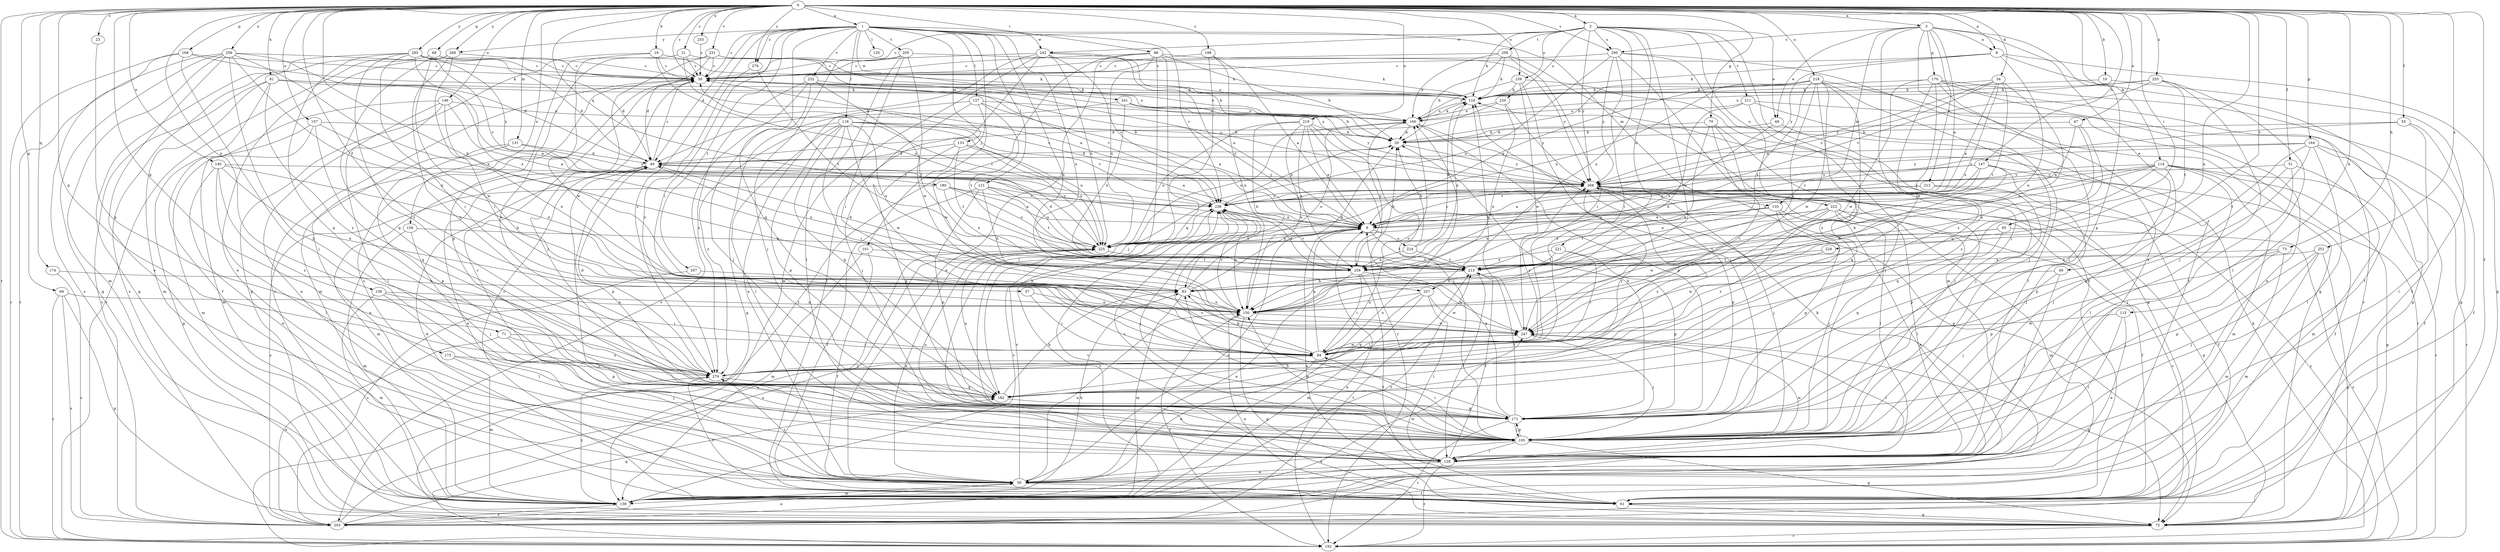 strict digraph  {
0;
1;
2;
3;
8;
9;
10;
19;
20;
21;
23;
30;
34;
40;
47;
48;
49;
50;
51;
55;
57;
61;
68;
69;
70;
71;
72;
73;
81;
83;
85;
88;
94;
101;
105;
114;
115;
116;
118;
120;
121;
127;
128;
131;
133;
135;
138;
139;
140;
146;
147;
150;
156;
157;
159;
160;
164;
168;
170;
171;
173;
174;
180;
182;
192;
198;
200;
203;
205;
207;
209;
211;
212;
213;
218;
219;
220;
221;
222;
224;
225;
226;
231;
232;
236;
241;
242;
247;
251;
253;
255;
256;
257;
258;
265;
266;
268;
276;
279;
0 -> 1  [label=a];
0 -> 2  [label=a];
0 -> 3  [label=a];
0 -> 8  [label=a];
0 -> 10  [label=b];
0 -> 19  [label=b];
0 -> 21  [label=c];
0 -> 23  [label=c];
0 -> 30  [label=c];
0 -> 34  [label=d];
0 -> 47  [label=e];
0 -> 51  [label=f];
0 -> 55  [label=f];
0 -> 57  [label=f];
0 -> 61  [label=f];
0 -> 68  [label=g];
0 -> 69  [label=g];
0 -> 70  [label=g];
0 -> 71  [label=g];
0 -> 73  [label=h];
0 -> 81  [label=h];
0 -> 83  [label=h];
0 -> 85  [label=i];
0 -> 88  [label=i];
0 -> 114  [label=k];
0 -> 115  [label=k];
0 -> 131  [label=m];
0 -> 139  [label=n];
0 -> 140  [label=n];
0 -> 146  [label=n];
0 -> 147  [label=n];
0 -> 150  [label=n];
0 -> 156  [label=o];
0 -> 157  [label=o];
0 -> 159  [label=o];
0 -> 164  [label=p];
0 -> 168  [label=p];
0 -> 173  [label=q];
0 -> 174  [label=q];
0 -> 180  [label=q];
0 -> 192  [label=r];
0 -> 198  [label=s];
0 -> 200  [label=s];
0 -> 218  [label=u];
0 -> 219  [label=u];
0 -> 226  [label=v];
0 -> 231  [label=v];
0 -> 251  [label=x];
0 -> 253  [label=x];
0 -> 255  [label=x];
0 -> 256  [label=x];
0 -> 265  [label=y];
0 -> 266  [label=y];
0 -> 276  [label=z];
1 -> 30  [label=c];
1 -> 40  [label=d];
1 -> 94  [label=i];
1 -> 101  [label=j];
1 -> 118  [label=l];
1 -> 120  [label=l];
1 -> 121  [label=l];
1 -> 127  [label=l];
1 -> 133  [label=m];
1 -> 135  [label=m];
1 -> 150  [label=n];
1 -> 182  [label=q];
1 -> 205  [label=t];
1 -> 207  [label=t];
1 -> 232  [label=v];
1 -> 236  [label=v];
1 -> 241  [label=w];
1 -> 242  [label=w];
1 -> 257  [label=x];
1 -> 266  [label=y];
1 -> 276  [label=z];
1 -> 279  [label=z];
2 -> 30  [label=c];
2 -> 48  [label=e];
2 -> 105  [label=j];
2 -> 116  [label=k];
2 -> 159  [label=o];
2 -> 200  [label=s];
2 -> 209  [label=t];
2 -> 211  [label=t];
2 -> 220  [label=u];
2 -> 221  [label=u];
2 -> 222  [label=u];
2 -> 242  [label=w];
2 -> 247  [label=w];
2 -> 257  [label=x];
2 -> 268  [label=y];
3 -> 8  [label=a];
3 -> 9  [label=a];
3 -> 48  [label=e];
3 -> 49  [label=e];
3 -> 50  [label=e];
3 -> 94  [label=i];
3 -> 135  [label=m];
3 -> 170  [label=p];
3 -> 171  [label=p];
3 -> 200  [label=s];
3 -> 212  [label=t];
8 -> 30  [label=c];
8 -> 61  [label=f];
8 -> 72  [label=g];
8 -> 116  [label=k];
8 -> 150  [label=n];
8 -> 268  [label=y];
9 -> 30  [label=c];
9 -> 50  [label=e];
9 -> 213  [label=t];
9 -> 224  [label=u];
9 -> 225  [label=u];
9 -> 268  [label=y];
10 -> 61  [label=f];
10 -> 116  [label=k];
19 -> 30  [label=c];
19 -> 72  [label=g];
19 -> 116  [label=k];
19 -> 225  [label=u];
19 -> 247  [label=w];
20 -> 40  [label=d];
20 -> 268  [label=y];
21 -> 9  [label=a];
21 -> 30  [label=c];
21 -> 116  [label=k];
21 -> 171  [label=p];
23 -> 182  [label=q];
30 -> 116  [label=k];
30 -> 138  [label=m];
30 -> 160  [label=o];
34 -> 9  [label=a];
34 -> 116  [label=k];
34 -> 150  [label=n];
34 -> 213  [label=t];
34 -> 236  [label=v];
34 -> 258  [label=x];
34 -> 268  [label=y];
40 -> 30  [label=c];
40 -> 50  [label=e];
40 -> 105  [label=j];
40 -> 138  [label=m];
40 -> 171  [label=p];
40 -> 258  [label=x];
40 -> 268  [label=y];
47 -> 9  [label=a];
47 -> 20  [label=b];
47 -> 150  [label=n];
47 -> 279  [label=z];
48 -> 20  [label=b];
48 -> 105  [label=j];
48 -> 258  [label=x];
49 -> 83  [label=h];
49 -> 105  [label=j];
49 -> 128  [label=l];
50 -> 30  [label=c];
50 -> 61  [label=f];
50 -> 138  [label=m];
50 -> 150  [label=n];
50 -> 236  [label=v];
50 -> 279  [label=z];
51 -> 105  [label=j];
51 -> 138  [label=m];
51 -> 171  [label=p];
51 -> 268  [label=y];
55 -> 20  [label=b];
55 -> 61  [label=f];
55 -> 128  [label=l];
55 -> 236  [label=v];
57 -> 94  [label=i];
57 -> 150  [label=n];
61 -> 9  [label=a];
61 -> 30  [label=c];
61 -> 40  [label=d];
61 -> 72  [label=g];
61 -> 236  [label=v];
68 -> 30  [label=c];
68 -> 40  [label=d];
68 -> 192  [label=r];
68 -> 203  [label=s];
68 -> 247  [label=w];
69 -> 72  [label=g];
69 -> 150  [label=n];
69 -> 192  [label=r];
69 -> 203  [label=s];
70 -> 20  [label=b];
70 -> 94  [label=i];
70 -> 105  [label=j];
70 -> 150  [label=n];
70 -> 182  [label=q];
71 -> 94  [label=i];
71 -> 171  [label=p];
71 -> 203  [label=s];
71 -> 279  [label=z];
72 -> 150  [label=n];
72 -> 192  [label=r];
73 -> 105  [label=j];
73 -> 138  [label=m];
73 -> 171  [label=p];
73 -> 258  [label=x];
81 -> 9  [label=a];
81 -> 61  [label=f];
81 -> 116  [label=k];
81 -> 138  [label=m];
81 -> 160  [label=o];
81 -> 203  [label=s];
81 -> 279  [label=z];
83 -> 20  [label=b];
83 -> 138  [label=m];
83 -> 150  [label=n];
83 -> 160  [label=o];
85 -> 182  [label=q];
85 -> 192  [label=r];
85 -> 213  [label=t];
85 -> 225  [label=u];
88 -> 20  [label=b];
88 -> 30  [label=c];
88 -> 50  [label=e];
88 -> 105  [label=j];
88 -> 128  [label=l];
88 -> 192  [label=r];
88 -> 225  [label=u];
88 -> 268  [label=y];
94 -> 9  [label=a];
94 -> 50  [label=e];
94 -> 83  [label=h];
94 -> 160  [label=o];
94 -> 247  [label=w];
94 -> 268  [label=y];
94 -> 279  [label=z];
101 -> 61  [label=f];
101 -> 138  [label=m];
101 -> 213  [label=t];
105 -> 50  [label=e];
105 -> 72  [label=g];
105 -> 83  [label=h];
105 -> 94  [label=i];
105 -> 128  [label=l];
105 -> 150  [label=n];
105 -> 171  [label=p];
105 -> 225  [label=u];
114 -> 9  [label=a];
114 -> 72  [label=g];
114 -> 83  [label=h];
114 -> 105  [label=j];
114 -> 128  [label=l];
114 -> 138  [label=m];
114 -> 182  [label=q];
114 -> 192  [label=r];
114 -> 236  [label=v];
114 -> 268  [label=y];
115 -> 50  [label=e];
115 -> 128  [label=l];
115 -> 247  [label=w];
116 -> 160  [label=o];
116 -> 258  [label=x];
118 -> 20  [label=b];
118 -> 94  [label=i];
118 -> 128  [label=l];
118 -> 171  [label=p];
118 -> 182  [label=q];
118 -> 225  [label=u];
118 -> 236  [label=v];
118 -> 247  [label=w];
118 -> 258  [label=x];
118 -> 279  [label=z];
121 -> 61  [label=f];
121 -> 83  [label=h];
121 -> 171  [label=p];
121 -> 213  [label=t];
121 -> 225  [label=u];
121 -> 236  [label=v];
127 -> 9  [label=a];
127 -> 50  [label=e];
127 -> 105  [label=j];
127 -> 160  [label=o];
127 -> 213  [label=t];
127 -> 247  [label=w];
128 -> 30  [label=c];
128 -> 50  [label=e];
128 -> 192  [label=r];
128 -> 213  [label=t];
128 -> 236  [label=v];
128 -> 247  [label=w];
131 -> 40  [label=d];
131 -> 50  [label=e];
131 -> 171  [label=p];
131 -> 268  [label=y];
133 -> 9  [label=a];
133 -> 40  [label=d];
133 -> 171  [label=p];
133 -> 213  [label=t];
133 -> 225  [label=u];
135 -> 9  [label=a];
135 -> 50  [label=e];
135 -> 105  [label=j];
135 -> 171  [label=p];
135 -> 213  [label=t];
135 -> 258  [label=x];
138 -> 30  [label=c];
138 -> 83  [label=h];
138 -> 160  [label=o];
138 -> 203  [label=s];
138 -> 213  [label=t];
138 -> 236  [label=v];
138 -> 247  [label=w];
138 -> 279  [label=z];
139 -> 94  [label=i];
139 -> 128  [label=l];
139 -> 138  [label=m];
139 -> 150  [label=n];
140 -> 50  [label=e];
140 -> 83  [label=h];
140 -> 128  [label=l];
140 -> 150  [label=n];
140 -> 268  [label=y];
140 -> 279  [label=z];
146 -> 9  [label=a];
146 -> 50  [label=e];
146 -> 128  [label=l];
146 -> 138  [label=m];
146 -> 150  [label=n];
146 -> 160  [label=o];
147 -> 9  [label=a];
147 -> 61  [label=f];
147 -> 105  [label=j];
147 -> 150  [label=n];
147 -> 225  [label=u];
147 -> 236  [label=v];
147 -> 268  [label=y];
150 -> 72  [label=g];
150 -> 192  [label=r];
150 -> 236  [label=v];
150 -> 247  [label=w];
156 -> 105  [label=j];
156 -> 138  [label=m];
156 -> 225  [label=u];
157 -> 20  [label=b];
157 -> 72  [label=g];
157 -> 138  [label=m];
157 -> 150  [label=n];
157 -> 182  [label=q];
159 -> 72  [label=g];
159 -> 105  [label=j];
159 -> 116  [label=k];
159 -> 160  [label=o];
159 -> 247  [label=w];
160 -> 20  [label=b];
160 -> 72  [label=g];
160 -> 116  [label=k];
160 -> 171  [label=p];
160 -> 225  [label=u];
160 -> 258  [label=x];
164 -> 40  [label=d];
164 -> 61  [label=f];
164 -> 128  [label=l];
164 -> 171  [label=p];
164 -> 192  [label=r];
164 -> 213  [label=t];
164 -> 268  [label=y];
168 -> 30  [label=c];
168 -> 105  [label=j];
168 -> 116  [label=k];
168 -> 192  [label=r];
168 -> 203  [label=s];
170 -> 50  [label=e];
170 -> 72  [label=g];
170 -> 105  [label=j];
170 -> 116  [label=k];
170 -> 182  [label=q];
170 -> 203  [label=s];
170 -> 247  [label=w];
170 -> 279  [label=z];
171 -> 9  [label=a];
171 -> 20  [label=b];
171 -> 105  [label=j];
171 -> 192  [label=r];
171 -> 213  [label=t];
171 -> 236  [label=v];
173 -> 105  [label=j];
173 -> 138  [label=m];
173 -> 279  [label=z];
174 -> 83  [label=h];
174 -> 203  [label=s];
180 -> 9  [label=a];
180 -> 203  [label=s];
180 -> 225  [label=u];
180 -> 236  [label=v];
180 -> 258  [label=x];
182 -> 83  [label=h];
182 -> 171  [label=p];
182 -> 225  [label=u];
182 -> 268  [label=y];
192 -> 9  [label=a];
192 -> 116  [label=k];
192 -> 225  [label=u];
192 -> 268  [label=y];
198 -> 9  [label=a];
198 -> 30  [label=c];
198 -> 150  [label=n];
198 -> 182  [label=q];
200 -> 30  [label=c];
200 -> 61  [label=f];
200 -> 72  [label=g];
200 -> 94  [label=i];
200 -> 138  [label=m];
200 -> 225  [label=u];
200 -> 268  [label=y];
203 -> 50  [label=e];
203 -> 116  [label=k];
203 -> 182  [label=q];
203 -> 213  [label=t];
203 -> 225  [label=u];
205 -> 30  [label=c];
205 -> 94  [label=i];
205 -> 105  [label=j];
205 -> 116  [label=k];
205 -> 128  [label=l];
205 -> 247  [label=w];
207 -> 83  [label=h];
207 -> 203  [label=s];
209 -> 20  [label=b];
209 -> 30  [label=c];
209 -> 61  [label=f];
209 -> 94  [label=i];
209 -> 116  [label=k];
209 -> 160  [label=o];
211 -> 105  [label=j];
211 -> 128  [label=l];
211 -> 150  [label=n];
211 -> 160  [label=o];
211 -> 192  [label=r];
212 -> 9  [label=a];
212 -> 61  [label=f];
212 -> 171  [label=p];
212 -> 236  [label=v];
213 -> 83  [label=h];
213 -> 128  [label=l];
218 -> 9  [label=a];
218 -> 20  [label=b];
218 -> 72  [label=g];
218 -> 94  [label=i];
218 -> 105  [label=j];
218 -> 116  [label=k];
218 -> 150  [label=n];
218 -> 213  [label=t];
218 -> 225  [label=u];
218 -> 247  [label=w];
218 -> 279  [label=z];
219 -> 9  [label=a];
219 -> 20  [label=b];
219 -> 83  [label=h];
219 -> 105  [label=j];
219 -> 150  [label=n];
219 -> 192  [label=r];
219 -> 225  [label=u];
219 -> 258  [label=x];
220 -> 40  [label=d];
220 -> 150  [label=n];
220 -> 160  [label=o];
220 -> 268  [label=y];
221 -> 94  [label=i];
221 -> 171  [label=p];
221 -> 213  [label=t];
221 -> 258  [label=x];
222 -> 9  [label=a];
222 -> 61  [label=f];
222 -> 128  [label=l];
222 -> 138  [label=m];
222 -> 203  [label=s];
222 -> 225  [label=u];
222 -> 247  [label=w];
222 -> 279  [label=z];
224 -> 20  [label=b];
224 -> 116  [label=k];
224 -> 213  [label=t];
224 -> 258  [label=x];
225 -> 9  [label=a];
225 -> 30  [label=c];
225 -> 40  [label=d];
225 -> 50  [label=e];
225 -> 213  [label=t];
226 -> 213  [label=t];
226 -> 247  [label=w];
231 -> 20  [label=b];
231 -> 30  [label=c];
231 -> 40  [label=d];
231 -> 105  [label=j];
231 -> 268  [label=y];
231 -> 279  [label=z];
232 -> 105  [label=j];
232 -> 116  [label=k];
232 -> 203  [label=s];
232 -> 213  [label=t];
232 -> 236  [label=v];
232 -> 279  [label=z];
236 -> 9  [label=a];
236 -> 20  [label=b];
236 -> 30  [label=c];
236 -> 105  [label=j];
236 -> 150  [label=n];
236 -> 203  [label=s];
236 -> 258  [label=x];
241 -> 20  [label=b];
241 -> 72  [label=g];
241 -> 160  [label=o];
241 -> 258  [label=x];
241 -> 268  [label=y];
242 -> 9  [label=a];
242 -> 30  [label=c];
242 -> 40  [label=d];
242 -> 61  [label=f];
242 -> 138  [label=m];
242 -> 160  [label=o];
242 -> 225  [label=u];
242 -> 236  [label=v];
247 -> 72  [label=g];
247 -> 94  [label=i];
247 -> 105  [label=j];
247 -> 116  [label=k];
247 -> 128  [label=l];
251 -> 72  [label=g];
251 -> 105  [label=j];
251 -> 138  [label=m];
251 -> 171  [label=p];
251 -> 258  [label=x];
253 -> 105  [label=j];
253 -> 116  [label=k];
253 -> 128  [label=l];
253 -> 160  [label=o];
253 -> 213  [label=t];
253 -> 236  [label=v];
255 -> 30  [label=c];
256 -> 30  [label=c];
256 -> 40  [label=d];
256 -> 50  [label=e];
256 -> 72  [label=g];
256 -> 138  [label=m];
256 -> 150  [label=n];
256 -> 171  [label=p];
256 -> 192  [label=r];
256 -> 258  [label=x];
257 -> 128  [label=l];
257 -> 138  [label=m];
257 -> 150  [label=n];
257 -> 182  [label=q];
257 -> 247  [label=w];
258 -> 20  [label=b];
258 -> 40  [label=d];
258 -> 50  [label=e];
258 -> 61  [label=f];
258 -> 94  [label=i];
258 -> 236  [label=v];
258 -> 247  [label=w];
265 -> 30  [label=c];
265 -> 40  [label=d];
265 -> 72  [label=g];
265 -> 94  [label=i];
265 -> 182  [label=q];
265 -> 236  [label=v];
265 -> 258  [label=x];
265 -> 268  [label=y];
265 -> 279  [label=z];
266 -> 30  [label=c];
266 -> 50  [label=e];
266 -> 94  [label=i];
266 -> 182  [label=q];
266 -> 279  [label=z];
268 -> 30  [label=c];
268 -> 72  [label=g];
268 -> 105  [label=j];
268 -> 128  [label=l];
268 -> 171  [label=p];
268 -> 236  [label=v];
276 -> 213  [label=t];
276 -> 279  [label=z];
279 -> 40  [label=d];
279 -> 61  [label=f];
279 -> 182  [label=q];
279 -> 268  [label=y];
}
